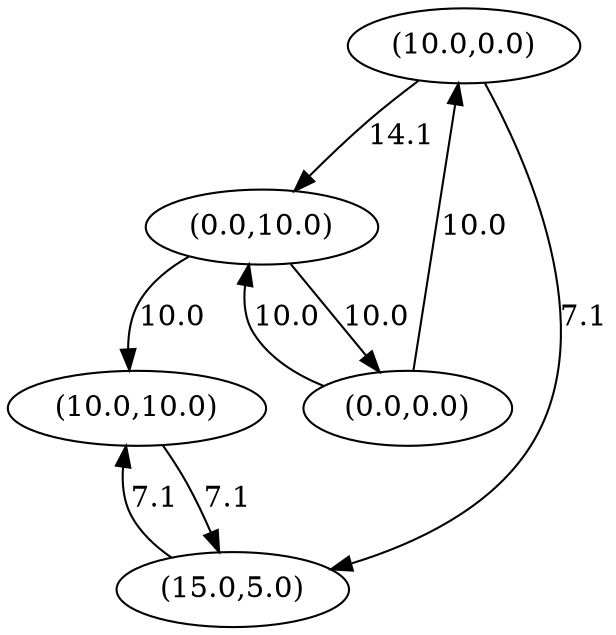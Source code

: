 digraph genegraph {
node0[pos="3.3333333333333335,0.0", label="(10.0,0.0)", pin=true]
node1[pos="3.3333333333333335,3.3333333333333335", label="(10.0,10.0)", pin=true]
node2[pos="0.0,3.3333333333333335", label="(0.0,10.0)", pin=true]
node3[pos="5.0,1.6666666666666667", label="(15.0,5.0)", pin=true]
node4[pos="0.0,0.0", label="(0.0,0.0)", pin=true]
node4 -> node0[label="10.0"]
node4 -> node2[label="10.0"]
node0 -> node2[label="14.1"]
node0 -> node3[label="7.1"]
node2 -> node4[label="10.0"]
node2 -> node1[label="10.0"]
node1 -> node3[label="7.1"]
node3 -> node1[label="7.1"]
}